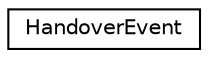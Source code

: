 digraph "Graphical Class Hierarchy"
{
 // LATEX_PDF_SIZE
  edge [fontname="Helvetica",fontsize="10",labelfontname="Helvetica",labelfontsize="10"];
  node [fontname="Helvetica",fontsize="10",shape=record];
  rankdir="LR";
  Node0 [label="HandoverEvent",height=0.2,width=0.4,color="black", fillcolor="white", style="filled",URL="$struct_handover_event.html",tooltip="HandoverEvent structure."];
}
